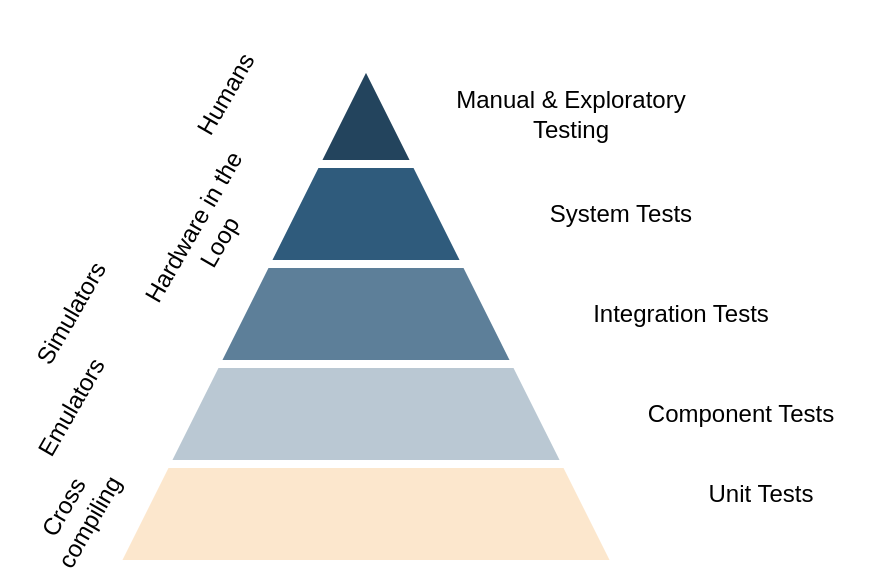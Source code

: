 <mxfile version="21.1.4" type="device">
  <diagram id="ba1gpMmOa1hFbe1ZEvEt" name="Page-1">
    <mxGraphModel dx="1434" dy="913" grid="1" gridSize="10" guides="1" tooltips="1" connect="1" arrows="1" fold="1" page="1" pageScale="1" pageWidth="850" pageHeight="1100" math="0" shadow="0">
      <root>
        <mxCell id="0" />
        <mxCell id="1" parent="0" />
        <mxCell id="2m3DxyyjVG1_P_tHWSmi-20" value="" style="triangle;direction=north;html=1;strokeWidth=4;fillColor=#FCE7CD;strokeColor=#ffffff;shadow=0;fontSize=10;fontColor=#FFFFFF;align=center;fontStyle=0;whiteSpace=wrap;spacing=10;" parent="1" vertex="1">
          <mxGeometry x="240" y="120" width="250" height="250" as="geometry" />
        </mxCell>
        <mxCell id="2m3DxyyjVG1_P_tHWSmi-21" value="" style="triangle;direction=north;html=1;strokeWidth=4;fillColor=#BAC8D3;strokeColor=#ffffff;shadow=0;fontSize=10;fontColor=#FFFFFF;align=center;fontStyle=0;whiteSpace=wrap;spacing=10;" parent="1" vertex="1">
          <mxGeometry x="265" y="120" width="200" height="200" as="geometry" />
        </mxCell>
        <mxCell id="2m3DxyyjVG1_P_tHWSmi-22" value="" style="triangle;direction=north;html=1;strokeWidth=4;fillColor=#5D7F99;strokeColor=#ffffff;shadow=0;fontSize=10;fontColor=#FFFFFF;align=center;fontStyle=0;whiteSpace=wrap;spacing=10;" parent="1" vertex="1">
          <mxGeometry x="290" y="120" width="150" height="150" as="geometry" />
        </mxCell>
        <mxCell id="2m3DxyyjVG1_P_tHWSmi-23" value="" style="triangle;direction=north;html=1;strokeWidth=4;fillColor=#2F5B7C;strokeColor=#ffffff;shadow=0;fontSize=10;fontColor=#FFFFFF;align=center;fontStyle=0;whiteSpace=wrap;spacing=10;" parent="1" vertex="1">
          <mxGeometry x="315" y="120" width="100" height="100" as="geometry" />
        </mxCell>
        <mxCell id="2m3DxyyjVG1_P_tHWSmi-24" value="" style="triangle;direction=north;html=1;strokeWidth=4;fillColor=#23445D;strokeColor=#ffffff;shadow=0;fontSize=10;fontColor=#FFFFFF;align=center;fontStyle=0;whiteSpace=wrap;spacing=10;" parent="1" vertex="1">
          <mxGeometry x="340" y="120" width="50" height="50" as="geometry" />
        </mxCell>
        <mxCell id="2m3DxyyjVG1_P_tHWSmi-26" value="Manual &amp;amp; Exploratory Testing" style="text;html=1;strokeColor=none;fillColor=none;align=center;verticalAlign=middle;whiteSpace=wrap;rounded=0;" parent="1" vertex="1">
          <mxGeometry x="405" y="130" width="125" height="30" as="geometry" />
        </mxCell>
        <mxCell id="2m3DxyyjVG1_P_tHWSmi-27" value="System Tests" style="text;html=1;strokeColor=none;fillColor=none;align=center;verticalAlign=middle;whiteSpace=wrap;rounded=0;" parent="1" vertex="1">
          <mxGeometry x="430" y="180" width="125" height="30" as="geometry" />
        </mxCell>
        <mxCell id="2m3DxyyjVG1_P_tHWSmi-28" value="Integration Tests" style="text;html=1;strokeColor=none;fillColor=none;align=center;verticalAlign=middle;whiteSpace=wrap;rounded=0;" parent="1" vertex="1">
          <mxGeometry x="460" y="230" width="125" height="30" as="geometry" />
        </mxCell>
        <mxCell id="2m3DxyyjVG1_P_tHWSmi-29" value="Component Tests" style="text;html=1;strokeColor=none;fillColor=none;align=center;verticalAlign=middle;whiteSpace=wrap;rounded=0;" parent="1" vertex="1">
          <mxGeometry x="490" y="280" width="125" height="30" as="geometry" />
        </mxCell>
        <mxCell id="2m3DxyyjVG1_P_tHWSmi-30" value="Unit Tests" style="text;html=1;strokeColor=none;fillColor=none;align=center;verticalAlign=middle;whiteSpace=wrap;rounded=0;" parent="1" vertex="1">
          <mxGeometry x="500" y="320" width="125" height="30" as="geometry" />
        </mxCell>
        <mxCell id="2m3DxyyjVG1_P_tHWSmi-34" value="Cross compiling" style="text;html=1;strokeColor=none;fillColor=none;align=center;verticalAlign=middle;whiteSpace=wrap;rounded=0;rotation=-60;" parent="1" vertex="1">
          <mxGeometry x="190" y="330" width="60" height="30" as="geometry" />
        </mxCell>
        <mxCell id="2m3DxyyjVG1_P_tHWSmi-35" value="Emulators" style="text;html=1;strokeColor=none;fillColor=none;align=center;verticalAlign=middle;whiteSpace=wrap;rounded=0;rotation=-60;" parent="1" vertex="1">
          <mxGeometry x="172.5" y="277.01" width="90" height="30" as="geometry" />
        </mxCell>
        <mxCell id="2m3DxyyjVG1_P_tHWSmi-36" value="Simulators" style="text;html=1;strokeColor=none;fillColor=none;align=center;verticalAlign=middle;whiteSpace=wrap;rounded=0;rotation=-60;" parent="1" vertex="1">
          <mxGeometry x="172.5" y="230" width="90" height="30" as="geometry" />
        </mxCell>
        <mxCell id="2m3DxyyjVG1_P_tHWSmi-37" value="Hardware in the Loop" style="text;html=1;strokeColor=none;fillColor=none;align=center;verticalAlign=middle;whiteSpace=wrap;rounded=0;rotation=-60;" parent="1" vertex="1">
          <mxGeometry x="240" y="190" width="90" height="30" as="geometry" />
        </mxCell>
        <mxCell id="etOvwdFdna_S3poVIHaN-1" value="Humans" style="text;html=1;strokeColor=none;fillColor=none;align=center;verticalAlign=middle;whiteSpace=wrap;rounded=0;rotation=-60;" vertex="1" parent="1">
          <mxGeometry x="250" y="120" width="90" height="30" as="geometry" />
        </mxCell>
      </root>
    </mxGraphModel>
  </diagram>
</mxfile>
